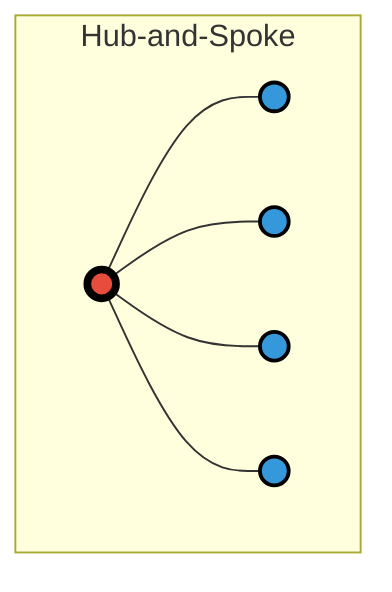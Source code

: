 graph TB
    subgraph "Hub-and-Spoke"
    C(( ))
    C --- A1(( ))
    C --- A2(( ))
    C --- A3(( ))
    C --- A4(( ))

    style C fill:#e74c3c,stroke:#000,stroke-width:4px
    style A1 fill:#3498db,stroke:#000,stroke-width:2px
    style A2 fill:#3498db,stroke:#000,stroke-width:2px
    style A3 fill:#3498db,stroke:#000,stroke-width:2px
    style A4 fill:#3498db,stroke:#000,stroke-width:2px
    end